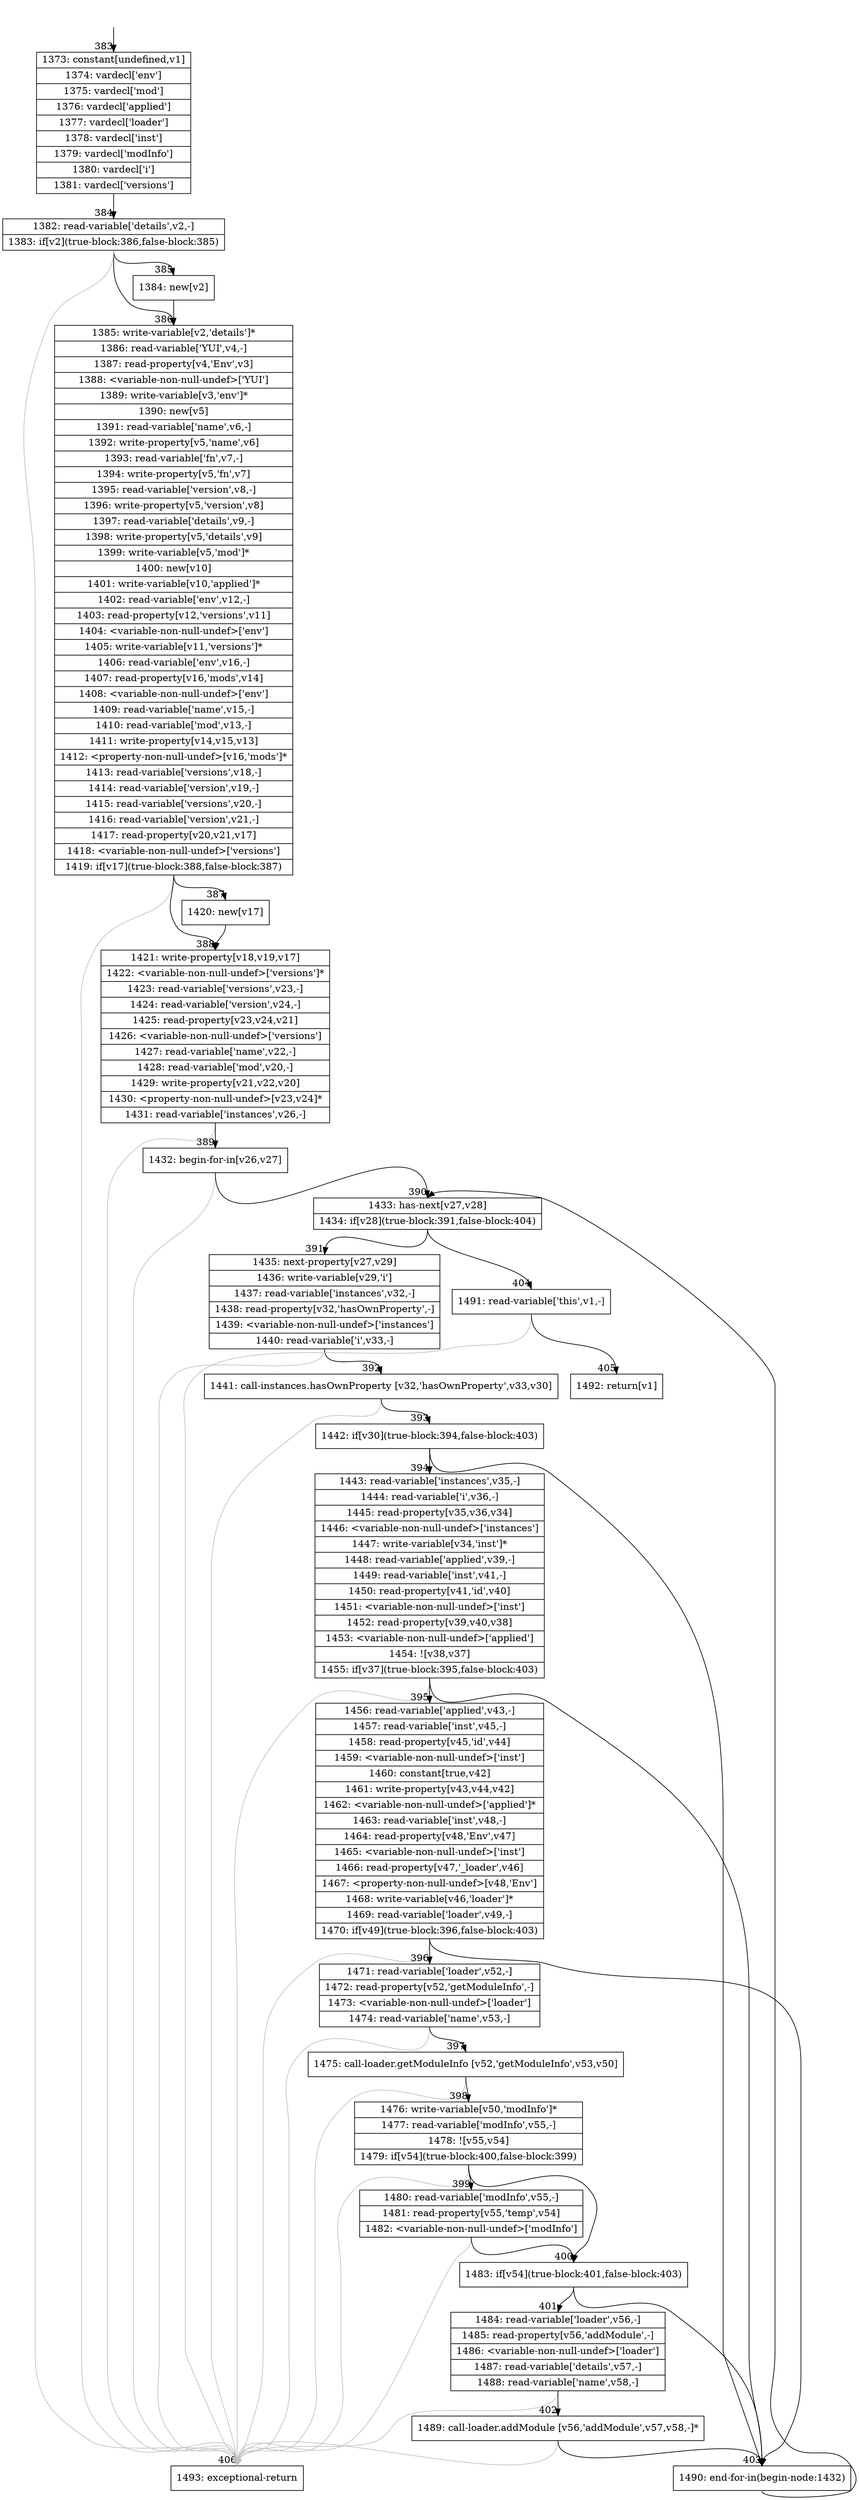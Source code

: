 digraph {
rankdir="TD"
BB_entry19[shape=none,label=""];
BB_entry19 -> BB383 [tailport=s, headport=n, headlabel="    383"]
BB383 [shape=record label="{1373: constant[undefined,v1]|1374: vardecl['env']|1375: vardecl['mod']|1376: vardecl['applied']|1377: vardecl['loader']|1378: vardecl['inst']|1379: vardecl['modInfo']|1380: vardecl['i']|1381: vardecl['versions']}" ] 
BB383 -> BB384 [tailport=s, headport=n, headlabel="      384"]
BB384 [shape=record label="{1382: read-variable['details',v2,-]|1383: if[v2](true-block:386,false-block:385)}" ] 
BB384 -> BB386 [tailport=s, headport=n, headlabel="      386"]
BB384 -> BB385 [tailport=s, headport=n, headlabel="      385"]
BB384 -> BB406 [tailport=s, headport=n, color=gray, headlabel="      406"]
BB385 [shape=record label="{1384: new[v2]}" ] 
BB385 -> BB386 [tailport=s, headport=n]
BB386 [shape=record label="{1385: write-variable[v2,'details']*|1386: read-variable['YUI',v4,-]|1387: read-property[v4,'Env',v3]|1388: \<variable-non-null-undef\>['YUI']|1389: write-variable[v3,'env']*|1390: new[v5]|1391: read-variable['name',v6,-]|1392: write-property[v5,'name',v6]|1393: read-variable['fn',v7,-]|1394: write-property[v5,'fn',v7]|1395: read-variable['version',v8,-]|1396: write-property[v5,'version',v8]|1397: read-variable['details',v9,-]|1398: write-property[v5,'details',v9]|1399: write-variable[v5,'mod']*|1400: new[v10]|1401: write-variable[v10,'applied']*|1402: read-variable['env',v12,-]|1403: read-property[v12,'versions',v11]|1404: \<variable-non-null-undef\>['env']|1405: write-variable[v11,'versions']*|1406: read-variable['env',v16,-]|1407: read-property[v16,'mods',v14]|1408: \<variable-non-null-undef\>['env']|1409: read-variable['name',v15,-]|1410: read-variable['mod',v13,-]|1411: write-property[v14,v15,v13]|1412: \<property-non-null-undef\>[v16,'mods']*|1413: read-variable['versions',v18,-]|1414: read-variable['version',v19,-]|1415: read-variable['versions',v20,-]|1416: read-variable['version',v21,-]|1417: read-property[v20,v21,v17]|1418: \<variable-non-null-undef\>['versions']|1419: if[v17](true-block:388,false-block:387)}" ] 
BB386 -> BB388 [tailport=s, headport=n, headlabel="      388"]
BB386 -> BB387 [tailport=s, headport=n, headlabel="      387"]
BB386 -> BB406 [tailport=s, headport=n, color=gray]
BB387 [shape=record label="{1420: new[v17]}" ] 
BB387 -> BB388 [tailport=s, headport=n]
BB388 [shape=record label="{1421: write-property[v18,v19,v17]|1422: \<variable-non-null-undef\>['versions']*|1423: read-variable['versions',v23,-]|1424: read-variable['version',v24,-]|1425: read-property[v23,v24,v21]|1426: \<variable-non-null-undef\>['versions']|1427: read-variable['name',v22,-]|1428: read-variable['mod',v20,-]|1429: write-property[v21,v22,v20]|1430: \<property-non-null-undef\>[v23,v24]*|1431: read-variable['instances',v26,-]}" ] 
BB388 -> BB389 [tailport=s, headport=n, headlabel="      389"]
BB388 -> BB406 [tailport=s, headport=n, color=gray]
BB389 [shape=record label="{1432: begin-for-in[v26,v27]}" ] 
BB389 -> BB390 [tailport=s, headport=n, headlabel="      390"]
BB389 -> BB406 [tailport=s, headport=n, color=gray]
BB390 [shape=record label="{1433: has-next[v27,v28]|1434: if[v28](true-block:391,false-block:404)}" ] 
BB390 -> BB391 [tailport=s, headport=n, headlabel="      391"]
BB390 -> BB404 [tailport=s, headport=n, headlabel="      404"]
BB391 [shape=record label="{1435: next-property[v27,v29]|1436: write-variable[v29,'i']|1437: read-variable['instances',v32,-]|1438: read-property[v32,'hasOwnProperty',-]|1439: \<variable-non-null-undef\>['instances']|1440: read-variable['i',v33,-]}" ] 
BB391 -> BB392 [tailport=s, headport=n, headlabel="      392"]
BB391 -> BB406 [tailport=s, headport=n, color=gray]
BB392 [shape=record label="{1441: call-instances.hasOwnProperty [v32,'hasOwnProperty',v33,v30]}" ] 
BB392 -> BB393 [tailport=s, headport=n, headlabel="      393"]
BB392 -> BB406 [tailport=s, headport=n, color=gray]
BB393 [shape=record label="{1442: if[v30](true-block:394,false-block:403)}" ] 
BB393 -> BB394 [tailport=s, headport=n, headlabel="      394"]
BB393 -> BB403 [tailport=s, headport=n, headlabel="      403"]
BB394 [shape=record label="{1443: read-variable['instances',v35,-]|1444: read-variable['i',v36,-]|1445: read-property[v35,v36,v34]|1446: \<variable-non-null-undef\>['instances']|1447: write-variable[v34,'inst']*|1448: read-variable['applied',v39,-]|1449: read-variable['inst',v41,-]|1450: read-property[v41,'id',v40]|1451: \<variable-non-null-undef\>['inst']|1452: read-property[v39,v40,v38]|1453: \<variable-non-null-undef\>['applied']|1454: ![v38,v37]|1455: if[v37](true-block:395,false-block:403)}" ] 
BB394 -> BB395 [tailport=s, headport=n, headlabel="      395"]
BB394 -> BB403 [tailport=s, headport=n]
BB394 -> BB406 [tailport=s, headport=n, color=gray]
BB395 [shape=record label="{1456: read-variable['applied',v43,-]|1457: read-variable['inst',v45,-]|1458: read-property[v45,'id',v44]|1459: \<variable-non-null-undef\>['inst']|1460: constant[true,v42]|1461: write-property[v43,v44,v42]|1462: \<variable-non-null-undef\>['applied']*|1463: read-variable['inst',v48,-]|1464: read-property[v48,'Env',v47]|1465: \<variable-non-null-undef\>['inst']|1466: read-property[v47,'_loader',v46]|1467: \<property-non-null-undef\>[v48,'Env']|1468: write-variable[v46,'loader']*|1469: read-variable['loader',v49,-]|1470: if[v49](true-block:396,false-block:403)}" ] 
BB395 -> BB396 [tailport=s, headport=n, headlabel="      396"]
BB395 -> BB403 [tailport=s, headport=n]
BB395 -> BB406 [tailport=s, headport=n, color=gray]
BB396 [shape=record label="{1471: read-variable['loader',v52,-]|1472: read-property[v52,'getModuleInfo',-]|1473: \<variable-non-null-undef\>['loader']|1474: read-variable['name',v53,-]}" ] 
BB396 -> BB397 [tailport=s, headport=n, headlabel="      397"]
BB396 -> BB406 [tailport=s, headport=n, color=gray]
BB397 [shape=record label="{1475: call-loader.getModuleInfo [v52,'getModuleInfo',v53,v50]}" ] 
BB397 -> BB398 [tailport=s, headport=n, headlabel="      398"]
BB397 -> BB406 [tailport=s, headport=n, color=gray]
BB398 [shape=record label="{1476: write-variable[v50,'modInfo']*|1477: read-variable['modInfo',v55,-]|1478: ![v55,v54]|1479: if[v54](true-block:400,false-block:399)}" ] 
BB398 -> BB400 [tailport=s, headport=n, headlabel="      400"]
BB398 -> BB399 [tailport=s, headport=n, headlabel="      399"]
BB398 -> BB406 [tailport=s, headport=n, color=gray]
BB399 [shape=record label="{1480: read-variable['modInfo',v55,-]|1481: read-property[v55,'temp',v54]|1482: \<variable-non-null-undef\>['modInfo']}" ] 
BB399 -> BB400 [tailport=s, headport=n]
BB399 -> BB406 [tailport=s, headport=n, color=gray]
BB400 [shape=record label="{1483: if[v54](true-block:401,false-block:403)}" ] 
BB400 -> BB401 [tailport=s, headport=n, headlabel="      401"]
BB400 -> BB403 [tailport=s, headport=n]
BB401 [shape=record label="{1484: read-variable['loader',v56,-]|1485: read-property[v56,'addModule',-]|1486: \<variable-non-null-undef\>['loader']|1487: read-variable['details',v57,-]|1488: read-variable['name',v58,-]}" ] 
BB401 -> BB402 [tailport=s, headport=n, headlabel="      402"]
BB401 -> BB406 [tailport=s, headport=n, color=gray]
BB402 [shape=record label="{1489: call-loader.addModule [v56,'addModule',v57,v58,-]*}" ] 
BB402 -> BB403 [tailport=s, headport=n]
BB402 -> BB406 [tailport=s, headport=n, color=gray]
BB403 [shape=record label="{1490: end-for-in(begin-node:1432)}" ] 
BB403 -> BB390 [tailport=s, headport=n]
BB404 [shape=record label="{1491: read-variable['this',v1,-]}" ] 
BB404 -> BB405 [tailport=s, headport=n, headlabel="      405"]
BB404 -> BB406 [tailport=s, headport=n, color=gray]
BB405 [shape=record label="{1492: return[v1]}" ] 
BB406 [shape=record label="{1493: exceptional-return}" ] 
//#$~ 591
}
